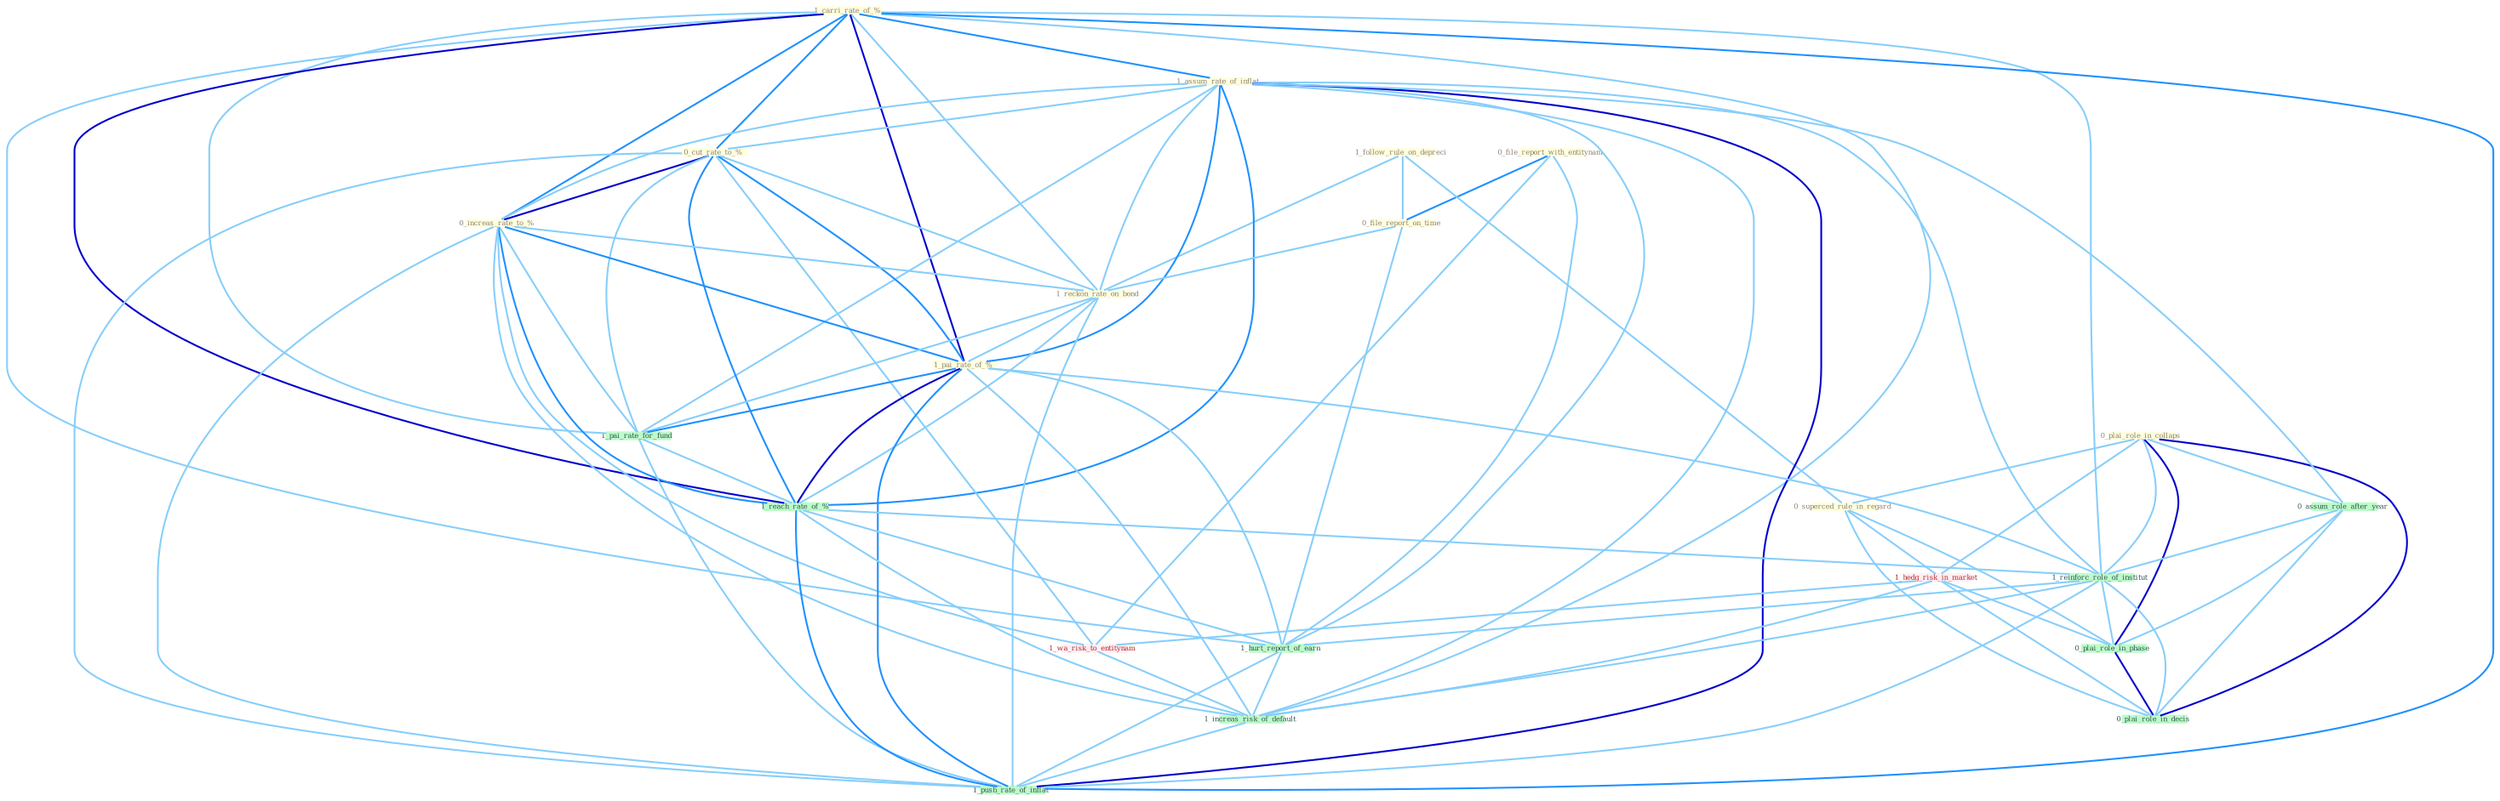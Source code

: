Graph G{ 
    node
    [shape=polygon,style=filled,width=.5,height=.06,color="#BDFCC9",fixedsize=true,fontsize=4,
    fontcolor="#2f4f4f"];
    {node
    [color="#ffffe0", fontcolor="#8b7d6b"] "0_file_report_with_entitynam " "1_carri_rate_of_% " "0_plai_role_in_collaps " "1_follow_rule_on_depreci " "1_assum_rate_of_inflat " "0_cut_rate_to_% " "0_increas_rate_to_% " "0_file_report_on_time " "0_superced_rule_in_regard " "1_reckon_rate_on_bond " "1_pai_rate_of_% "}
{node [color="#fff0f5", fontcolor="#b22222"] "1_hedg_risk_in_market " "1_wa_risk_to_entitynam "}
edge [color="#B0E2FF"];

	"0_file_report_with_entitynam " -- "0_file_report_on_time " [w="2", color="#1e90ff" , len=0.8];
	"0_file_report_with_entitynam " -- "1_wa_risk_to_entitynam " [w="1", color="#87cefa" ];
	"0_file_report_with_entitynam " -- "1_hurt_report_of_earn " [w="1", color="#87cefa" ];
	"1_carri_rate_of_% " -- "1_assum_rate_of_inflat " [w="2", color="#1e90ff" , len=0.8];
	"1_carri_rate_of_% " -- "0_cut_rate_to_% " [w="2", color="#1e90ff" , len=0.8];
	"1_carri_rate_of_% " -- "0_increas_rate_to_% " [w="2", color="#1e90ff" , len=0.8];
	"1_carri_rate_of_% " -- "1_reckon_rate_on_bond " [w="1", color="#87cefa" ];
	"1_carri_rate_of_% " -- "1_pai_rate_of_% " [w="3", color="#0000cd" , len=0.6];
	"1_carri_rate_of_% " -- "1_pai_rate_for_fund " [w="1", color="#87cefa" ];
	"1_carri_rate_of_% " -- "1_reach_rate_of_% " [w="3", color="#0000cd" , len=0.6];
	"1_carri_rate_of_% " -- "1_reinforc_role_of_institut " [w="1", color="#87cefa" ];
	"1_carri_rate_of_% " -- "1_hurt_report_of_earn " [w="1", color="#87cefa" ];
	"1_carri_rate_of_% " -- "1_increas_risk_of_default " [w="1", color="#87cefa" ];
	"1_carri_rate_of_% " -- "1_push_rate_of_inflat " [w="2", color="#1e90ff" , len=0.8];
	"0_plai_role_in_collaps " -- "0_superced_rule_in_regard " [w="1", color="#87cefa" ];
	"0_plai_role_in_collaps " -- "0_assum_role_after_year " [w="1", color="#87cefa" ];
	"0_plai_role_in_collaps " -- "1_hedg_risk_in_market " [w="1", color="#87cefa" ];
	"0_plai_role_in_collaps " -- "1_reinforc_role_of_institut " [w="1", color="#87cefa" ];
	"0_plai_role_in_collaps " -- "0_plai_role_in_phase " [w="3", color="#0000cd" , len=0.6];
	"0_plai_role_in_collaps " -- "0_plai_role_in_decis " [w="3", color="#0000cd" , len=0.6];
	"1_follow_rule_on_depreci " -- "0_file_report_on_time " [w="1", color="#87cefa" ];
	"1_follow_rule_on_depreci " -- "0_superced_rule_in_regard " [w="1", color="#87cefa" ];
	"1_follow_rule_on_depreci " -- "1_reckon_rate_on_bond " [w="1", color="#87cefa" ];
	"1_assum_rate_of_inflat " -- "0_cut_rate_to_% " [w="1", color="#87cefa" ];
	"1_assum_rate_of_inflat " -- "0_increas_rate_to_% " [w="1", color="#87cefa" ];
	"1_assum_rate_of_inflat " -- "1_reckon_rate_on_bond " [w="1", color="#87cefa" ];
	"1_assum_rate_of_inflat " -- "1_pai_rate_of_% " [w="2", color="#1e90ff" , len=0.8];
	"1_assum_rate_of_inflat " -- "0_assum_role_after_year " [w="1", color="#87cefa" ];
	"1_assum_rate_of_inflat " -- "1_pai_rate_for_fund " [w="1", color="#87cefa" ];
	"1_assum_rate_of_inflat " -- "1_reach_rate_of_% " [w="2", color="#1e90ff" , len=0.8];
	"1_assum_rate_of_inflat " -- "1_reinforc_role_of_institut " [w="1", color="#87cefa" ];
	"1_assum_rate_of_inflat " -- "1_hurt_report_of_earn " [w="1", color="#87cefa" ];
	"1_assum_rate_of_inflat " -- "1_increas_risk_of_default " [w="1", color="#87cefa" ];
	"1_assum_rate_of_inflat " -- "1_push_rate_of_inflat " [w="3", color="#0000cd" , len=0.6];
	"0_cut_rate_to_% " -- "0_increas_rate_to_% " [w="3", color="#0000cd" , len=0.6];
	"0_cut_rate_to_% " -- "1_reckon_rate_on_bond " [w="1", color="#87cefa" ];
	"0_cut_rate_to_% " -- "1_pai_rate_of_% " [w="2", color="#1e90ff" , len=0.8];
	"0_cut_rate_to_% " -- "1_pai_rate_for_fund " [w="1", color="#87cefa" ];
	"0_cut_rate_to_% " -- "1_reach_rate_of_% " [w="2", color="#1e90ff" , len=0.8];
	"0_cut_rate_to_% " -- "1_wa_risk_to_entitynam " [w="1", color="#87cefa" ];
	"0_cut_rate_to_% " -- "1_push_rate_of_inflat " [w="1", color="#87cefa" ];
	"0_increas_rate_to_% " -- "1_reckon_rate_on_bond " [w="1", color="#87cefa" ];
	"0_increas_rate_to_% " -- "1_pai_rate_of_% " [w="2", color="#1e90ff" , len=0.8];
	"0_increas_rate_to_% " -- "1_pai_rate_for_fund " [w="1", color="#87cefa" ];
	"0_increas_rate_to_% " -- "1_reach_rate_of_% " [w="2", color="#1e90ff" , len=0.8];
	"0_increas_rate_to_% " -- "1_wa_risk_to_entitynam " [w="1", color="#87cefa" ];
	"0_increas_rate_to_% " -- "1_increas_risk_of_default " [w="1", color="#87cefa" ];
	"0_increas_rate_to_% " -- "1_push_rate_of_inflat " [w="1", color="#87cefa" ];
	"0_file_report_on_time " -- "1_reckon_rate_on_bond " [w="1", color="#87cefa" ];
	"0_file_report_on_time " -- "1_hurt_report_of_earn " [w="1", color="#87cefa" ];
	"0_superced_rule_in_regard " -- "1_hedg_risk_in_market " [w="1", color="#87cefa" ];
	"0_superced_rule_in_regard " -- "0_plai_role_in_phase " [w="1", color="#87cefa" ];
	"0_superced_rule_in_regard " -- "0_plai_role_in_decis " [w="1", color="#87cefa" ];
	"1_reckon_rate_on_bond " -- "1_pai_rate_of_% " [w="1", color="#87cefa" ];
	"1_reckon_rate_on_bond " -- "1_pai_rate_for_fund " [w="1", color="#87cefa" ];
	"1_reckon_rate_on_bond " -- "1_reach_rate_of_% " [w="1", color="#87cefa" ];
	"1_reckon_rate_on_bond " -- "1_push_rate_of_inflat " [w="1", color="#87cefa" ];
	"1_pai_rate_of_% " -- "1_pai_rate_for_fund " [w="2", color="#1e90ff" , len=0.8];
	"1_pai_rate_of_% " -- "1_reach_rate_of_% " [w="3", color="#0000cd" , len=0.6];
	"1_pai_rate_of_% " -- "1_reinforc_role_of_institut " [w="1", color="#87cefa" ];
	"1_pai_rate_of_% " -- "1_hurt_report_of_earn " [w="1", color="#87cefa" ];
	"1_pai_rate_of_% " -- "1_increas_risk_of_default " [w="1", color="#87cefa" ];
	"1_pai_rate_of_% " -- "1_push_rate_of_inflat " [w="2", color="#1e90ff" , len=0.8];
	"0_assum_role_after_year " -- "1_reinforc_role_of_institut " [w="1", color="#87cefa" ];
	"0_assum_role_after_year " -- "0_plai_role_in_phase " [w="1", color="#87cefa" ];
	"0_assum_role_after_year " -- "0_plai_role_in_decis " [w="1", color="#87cefa" ];
	"1_hedg_risk_in_market " -- "1_wa_risk_to_entitynam " [w="1", color="#87cefa" ];
	"1_hedg_risk_in_market " -- "0_plai_role_in_phase " [w="1", color="#87cefa" ];
	"1_hedg_risk_in_market " -- "1_increas_risk_of_default " [w="1", color="#87cefa" ];
	"1_hedg_risk_in_market " -- "0_plai_role_in_decis " [w="1", color="#87cefa" ];
	"1_pai_rate_for_fund " -- "1_reach_rate_of_% " [w="1", color="#87cefa" ];
	"1_pai_rate_for_fund " -- "1_push_rate_of_inflat " [w="1", color="#87cefa" ];
	"1_reach_rate_of_% " -- "1_reinforc_role_of_institut " [w="1", color="#87cefa" ];
	"1_reach_rate_of_% " -- "1_hurt_report_of_earn " [w="1", color="#87cefa" ];
	"1_reach_rate_of_% " -- "1_increas_risk_of_default " [w="1", color="#87cefa" ];
	"1_reach_rate_of_% " -- "1_push_rate_of_inflat " [w="2", color="#1e90ff" , len=0.8];
	"1_reinforc_role_of_institut " -- "0_plai_role_in_phase " [w="1", color="#87cefa" ];
	"1_reinforc_role_of_institut " -- "1_hurt_report_of_earn " [w="1", color="#87cefa" ];
	"1_reinforc_role_of_institut " -- "1_increas_risk_of_default " [w="1", color="#87cefa" ];
	"1_reinforc_role_of_institut " -- "0_plai_role_in_decis " [w="1", color="#87cefa" ];
	"1_reinforc_role_of_institut " -- "1_push_rate_of_inflat " [w="1", color="#87cefa" ];
	"1_wa_risk_to_entitynam " -- "1_increas_risk_of_default " [w="1", color="#87cefa" ];
	"0_plai_role_in_phase " -- "0_plai_role_in_decis " [w="3", color="#0000cd" , len=0.6];
	"1_hurt_report_of_earn " -- "1_increas_risk_of_default " [w="1", color="#87cefa" ];
	"1_hurt_report_of_earn " -- "1_push_rate_of_inflat " [w="1", color="#87cefa" ];
	"1_increas_risk_of_default " -- "1_push_rate_of_inflat " [w="1", color="#87cefa" ];
}